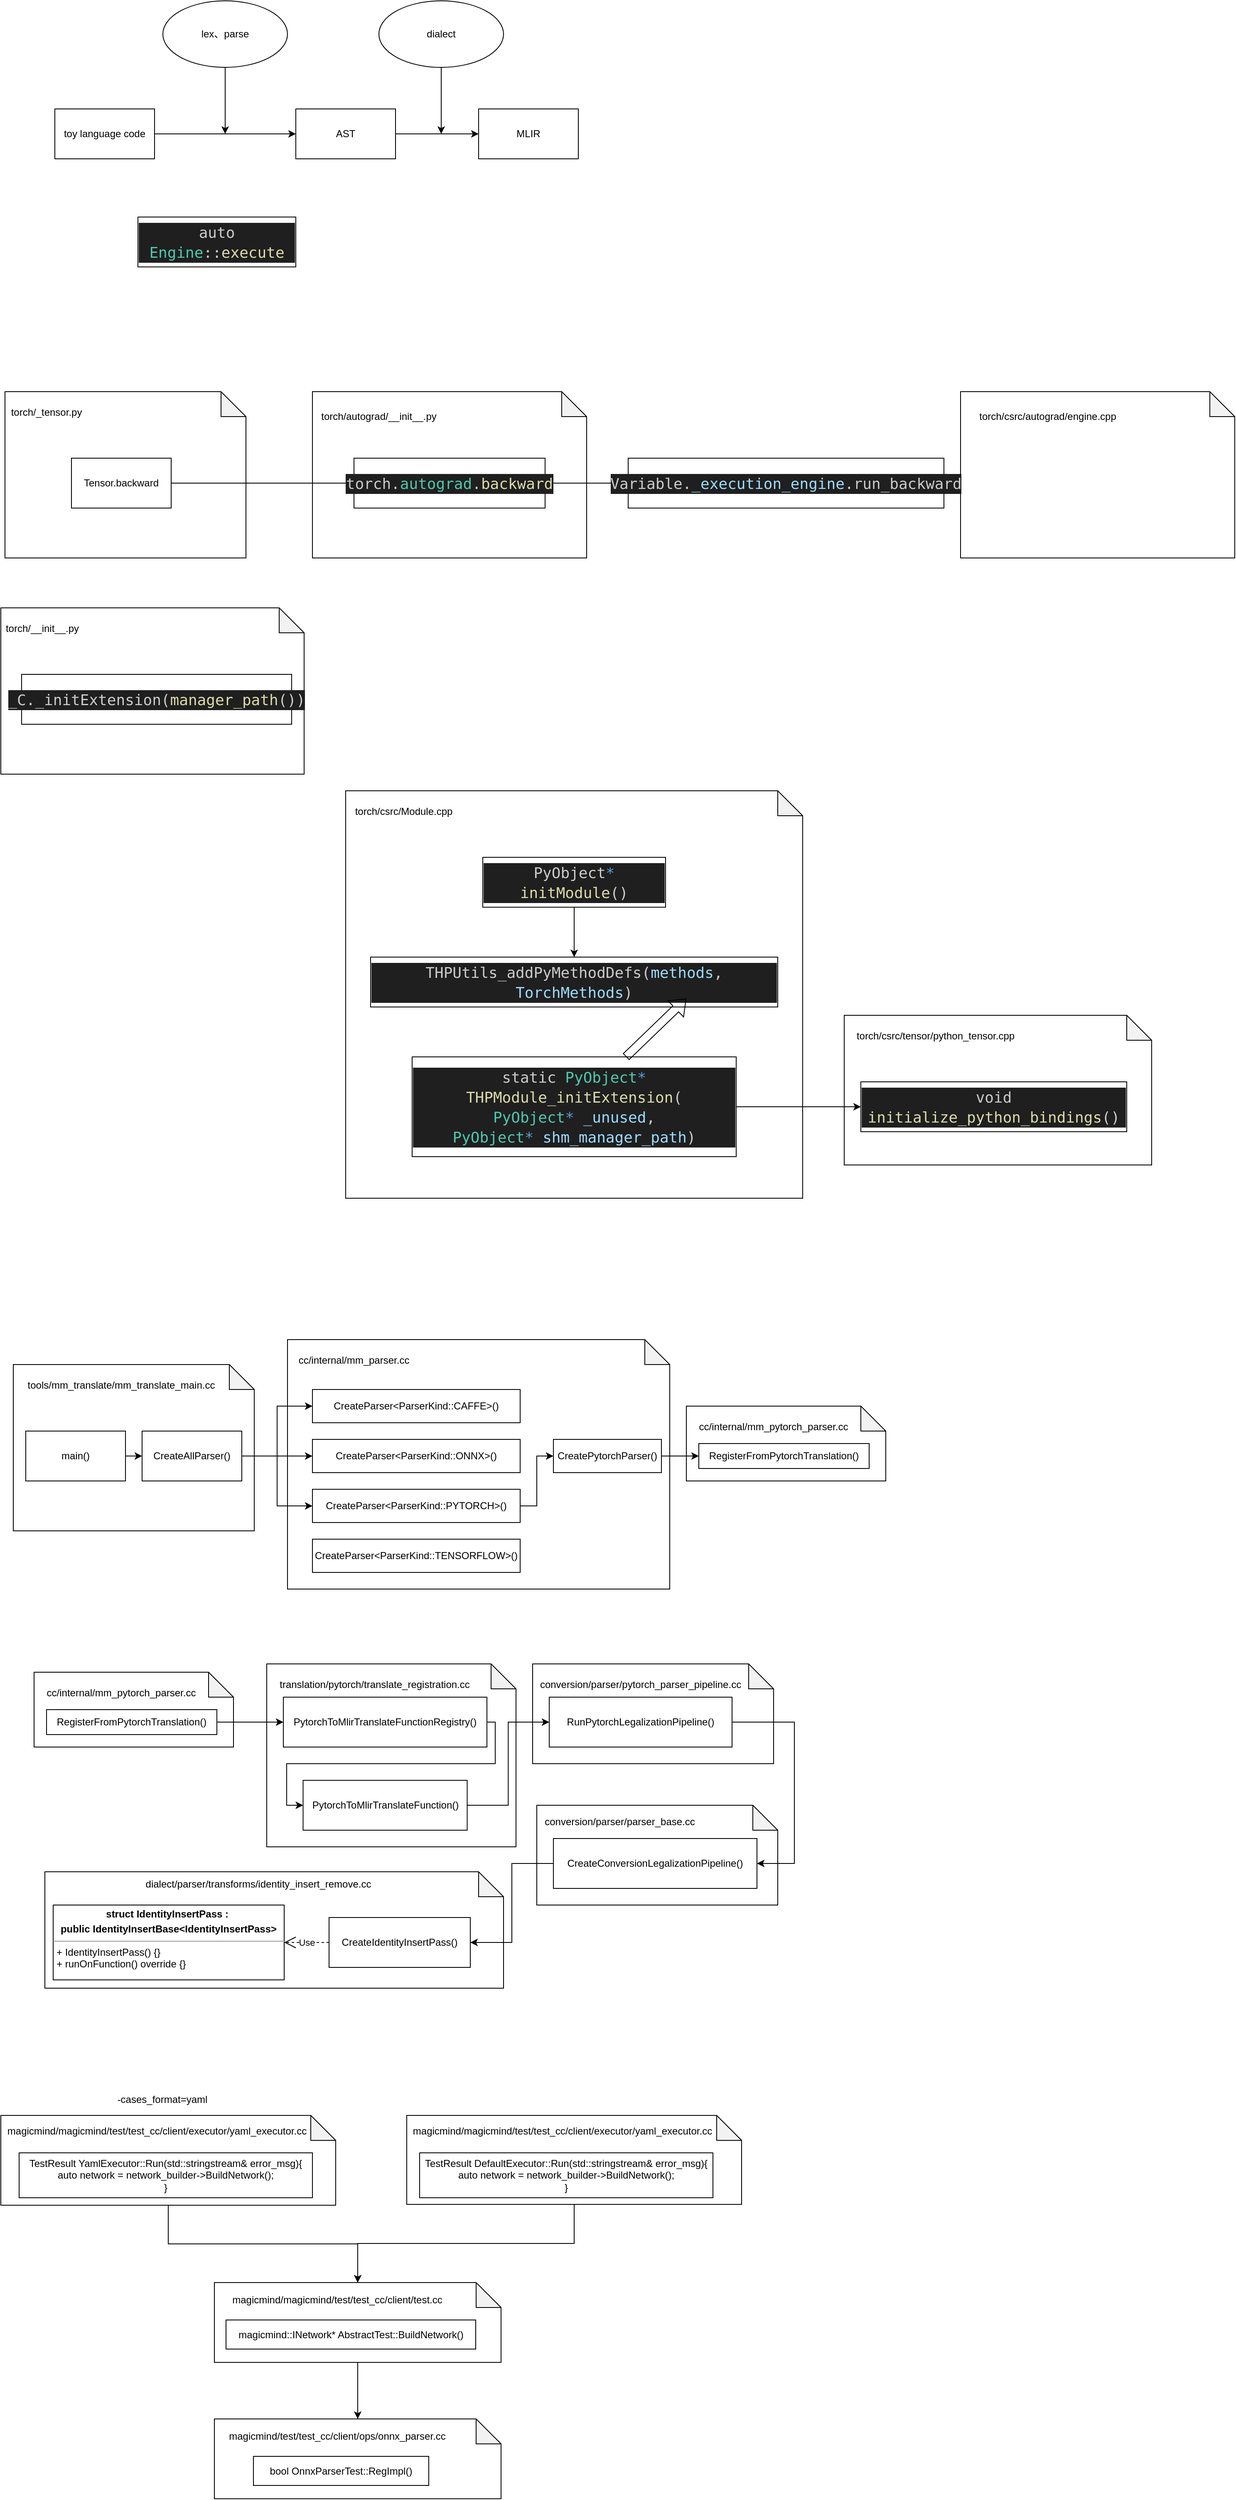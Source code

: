 <mxfile version="22.1.7" type="github">
  <diagram name="Page-1" id="DxE3iIKvWCXVfC5Ny44k">
    <mxGraphModel dx="1354" dy="771" grid="0" gridSize="10" guides="1" tooltips="1" connect="1" arrows="1" fold="1" page="0" pageScale="1" pageWidth="850" pageHeight="1100" math="0" shadow="0">
      <root>
        <mxCell id="0" />
        <mxCell id="1" parent="0" />
        <mxCell id="8K7rvJWfkNBqAx2Cw8N4-57" value="" style="shape=note;whiteSpace=wrap;html=1;backgroundOutline=1;darkOpacity=0.05;" vertex="1" parent="1">
          <mxGeometry x="78" y="2300" width="552" height="140" as="geometry" />
        </mxCell>
        <mxCell id="8K7rvJWfkNBqAx2Cw8N4-53" value="" style="shape=note;whiteSpace=wrap;html=1;backgroundOutline=1;darkOpacity=0.05;" vertex="1" parent="1">
          <mxGeometry x="670" y="2220" width="290" height="120" as="geometry" />
        </mxCell>
        <mxCell id="8K7rvJWfkNBqAx2Cw8N4-18" value="" style="shape=note;whiteSpace=wrap;html=1;backgroundOutline=1;darkOpacity=0.05;" vertex="1" parent="1">
          <mxGeometry x="850" y="1740" width="240" height="90" as="geometry" />
        </mxCell>
        <mxCell id="8K7rvJWfkNBqAx2Cw8N4-6" value="" style="shape=note;whiteSpace=wrap;html=1;backgroundOutline=1;darkOpacity=0.05;" vertex="1" parent="1">
          <mxGeometry x="370" y="1660" width="460" height="300" as="geometry" />
        </mxCell>
        <mxCell id="ChIQ4_hsvJZt-wBD8TQ4-29" value="" style="shape=note;whiteSpace=wrap;html=1;backgroundOutline=1;darkOpacity=0.05;" parent="1" vertex="1">
          <mxGeometry x="1040" y="1270" width="370" height="180" as="geometry" />
        </mxCell>
        <mxCell id="ChIQ4_hsvJZt-wBD8TQ4-19" value="" style="shape=note;whiteSpace=wrap;html=1;backgroundOutline=1;darkOpacity=0.05;" parent="1" vertex="1">
          <mxGeometry x="440" y="1000" width="550" height="490" as="geometry" />
        </mxCell>
        <mxCell id="ChIQ4_hsvJZt-wBD8TQ4-12" value="" style="shape=note;whiteSpace=wrap;html=1;backgroundOutline=1;darkOpacity=0.05;" parent="1" vertex="1">
          <mxGeometry x="1180" y="520" width="330" height="200" as="geometry" />
        </mxCell>
        <mxCell id="ChIQ4_hsvJZt-wBD8TQ4-13" value="torch/csrc/autograd/engine.cpp" style="text;html=1;strokeColor=none;fillColor=none;align=center;verticalAlign=middle;whiteSpace=wrap;rounded=0;" parent="1" vertex="1">
          <mxGeometry x="1255" y="535" width="60" height="30" as="geometry" />
        </mxCell>
        <mxCell id="ChIQ4_hsvJZt-wBD8TQ4-8" value="" style="shape=note;whiteSpace=wrap;html=1;backgroundOutline=1;darkOpacity=0.05;" parent="1" vertex="1">
          <mxGeometry x="400" y="520" width="330" height="200" as="geometry" />
        </mxCell>
        <mxCell id="ChIQ4_hsvJZt-wBD8TQ4-9" value="torch/autograd/__init__.py" style="text;html=1;strokeColor=none;fillColor=none;align=center;verticalAlign=middle;whiteSpace=wrap;rounded=0;" parent="1" vertex="1">
          <mxGeometry x="450" y="535" width="60" height="30" as="geometry" />
        </mxCell>
        <mxCell id="ChIQ4_hsvJZt-wBD8TQ4-4" value="" style="shape=note;whiteSpace=wrap;html=1;backgroundOutline=1;darkOpacity=0.05;" parent="1" vertex="1">
          <mxGeometry x="30" y="520" width="290" height="200" as="geometry" />
        </mxCell>
        <mxCell id="Lar3wEtWybTDCuJ2HaA1-9" style="edgeStyle=orthogonalEdgeStyle;rounded=0;orthogonalLoop=1;jettySize=auto;html=1;exitX=1;exitY=0.5;exitDx=0;exitDy=0;entryX=0;entryY=0.5;entryDx=0;entryDy=0;" parent="1" source="Lar3wEtWybTDCuJ2HaA1-1" target="Lar3wEtWybTDCuJ2HaA1-2" edge="1">
          <mxGeometry relative="1" as="geometry" />
        </mxCell>
        <mxCell id="Lar3wEtWybTDCuJ2HaA1-1" value="toy language code" style="rounded=0;whiteSpace=wrap;html=1;" parent="1" vertex="1">
          <mxGeometry x="90" y="180" width="120" height="60" as="geometry" />
        </mxCell>
        <mxCell id="Lar3wEtWybTDCuJ2HaA1-12" value="" style="edgeStyle=orthogonalEdgeStyle;rounded=0;orthogonalLoop=1;jettySize=auto;html=1;" parent="1" source="Lar3wEtWybTDCuJ2HaA1-2" target="Lar3wEtWybTDCuJ2HaA1-11" edge="1">
          <mxGeometry relative="1" as="geometry" />
        </mxCell>
        <mxCell id="Lar3wEtWybTDCuJ2HaA1-2" value="AST" style="whiteSpace=wrap;html=1;rounded=0;" parent="1" vertex="1">
          <mxGeometry x="380" y="180" width="120" height="60" as="geometry" />
        </mxCell>
        <mxCell id="Lar3wEtWybTDCuJ2HaA1-10" style="edgeStyle=orthogonalEdgeStyle;rounded=0;orthogonalLoop=1;jettySize=auto;html=1;exitX=0.5;exitY=1;exitDx=0;exitDy=0;" parent="1" source="Lar3wEtWybTDCuJ2HaA1-4" edge="1">
          <mxGeometry relative="1" as="geometry">
            <mxPoint x="295" y="210" as="targetPoint" />
          </mxGeometry>
        </mxCell>
        <mxCell id="Lar3wEtWybTDCuJ2HaA1-4" value="lex、parse" style="ellipse;whiteSpace=wrap;html=1;rounded=0;" parent="1" vertex="1">
          <mxGeometry x="220" y="50" width="150" height="80" as="geometry" />
        </mxCell>
        <mxCell id="Lar3wEtWybTDCuJ2HaA1-11" value="MLIR" style="whiteSpace=wrap;html=1;rounded=0;" parent="1" vertex="1">
          <mxGeometry x="600" y="180" width="120" height="60" as="geometry" />
        </mxCell>
        <mxCell id="Lar3wEtWybTDCuJ2HaA1-13" style="edgeStyle=orthogonalEdgeStyle;rounded=0;orthogonalLoop=1;jettySize=auto;html=1;exitX=0.5;exitY=1;exitDx=0;exitDy=0;" parent="1" source="Lar3wEtWybTDCuJ2HaA1-14" edge="1">
          <mxGeometry relative="1" as="geometry">
            <mxPoint x="555" y="210" as="targetPoint" />
          </mxGeometry>
        </mxCell>
        <mxCell id="Lar3wEtWybTDCuJ2HaA1-14" value="dialect" style="ellipse;whiteSpace=wrap;html=1;rounded=0;" parent="1" vertex="1">
          <mxGeometry x="480" y="50" width="150" height="80" as="geometry" />
        </mxCell>
        <mxCell id="ChIQ4_hsvJZt-wBD8TQ4-2" value="&lt;div style=&quot;color: rgb(204, 204, 204); background-color: rgb(31, 31, 31); font-family: &amp;quot;Ubuntu Mono&amp;quot;, &amp;quot;Droid Sans Mono&amp;quot;, &amp;quot;monospace&amp;quot;, monospace; font-size: 18px; line-height: 24px;&quot;&gt;auto &lt;span style=&quot;color: #4ec9b0;&quot;&gt;Engine&lt;/span&gt;::&lt;span style=&quot;color: #dcdcaa;&quot;&gt;execute&lt;/span&gt;&lt;/div&gt;" style="rounded=0;whiteSpace=wrap;html=1;" parent="1" vertex="1">
          <mxGeometry x="190" y="310" width="190" height="60" as="geometry" />
        </mxCell>
        <mxCell id="ChIQ4_hsvJZt-wBD8TQ4-7" style="edgeStyle=orthogonalEdgeStyle;rounded=0;orthogonalLoop=1;jettySize=auto;html=1;exitX=1;exitY=0.5;exitDx=0;exitDy=0;entryX=0;entryY=0.5;entryDx=0;entryDy=0;" parent="1" source="ChIQ4_hsvJZt-wBD8TQ4-3" target="ChIQ4_hsvJZt-wBD8TQ4-6" edge="1">
          <mxGeometry relative="1" as="geometry" />
        </mxCell>
        <mxCell id="ChIQ4_hsvJZt-wBD8TQ4-3" value="Tensor.backward" style="rounded=0;whiteSpace=wrap;html=1;" parent="1" vertex="1">
          <mxGeometry x="110" y="600" width="120" height="60" as="geometry" />
        </mxCell>
        <mxCell id="ChIQ4_hsvJZt-wBD8TQ4-5" value="torch/_tensor.py" style="text;html=1;strokeColor=none;fillColor=none;align=center;verticalAlign=middle;whiteSpace=wrap;rounded=0;" parent="1" vertex="1">
          <mxGeometry x="50" y="530" width="60" height="30" as="geometry" />
        </mxCell>
        <mxCell id="ChIQ4_hsvJZt-wBD8TQ4-15" style="edgeStyle=orthogonalEdgeStyle;rounded=0;orthogonalLoop=1;jettySize=auto;html=1;exitX=1;exitY=0.5;exitDx=0;exitDy=0;entryX=0;entryY=0.5;entryDx=0;entryDy=0;" parent="1" source="ChIQ4_hsvJZt-wBD8TQ4-6" target="ChIQ4_hsvJZt-wBD8TQ4-10" edge="1">
          <mxGeometry relative="1" as="geometry" />
        </mxCell>
        <mxCell id="ChIQ4_hsvJZt-wBD8TQ4-6" value="&lt;div style=&quot;color: rgb(204, 204, 204); background-color: rgb(31, 31, 31); font-family: &amp;quot;Ubuntu Mono&amp;quot;, &amp;quot;Droid Sans Mono&amp;quot;, &amp;quot;monospace&amp;quot;, monospace; font-size: 18px; line-height: 24px;&quot;&gt;torch.&lt;span style=&quot;color: #4ec9b0;&quot;&gt;autograd&lt;/span&gt;.&lt;span style=&quot;color: #dcdcaa;&quot;&gt;backward&lt;/span&gt;&lt;/div&gt;" style="rounded=0;whiteSpace=wrap;html=1;" parent="1" vertex="1">
          <mxGeometry x="450" y="600" width="230" height="60" as="geometry" />
        </mxCell>
        <mxCell id="ChIQ4_hsvJZt-wBD8TQ4-10" value="&lt;div style=&quot;color: rgb(204, 204, 204); background-color: rgb(31, 31, 31); font-family: &amp;quot;Ubuntu Mono&amp;quot;, &amp;quot;Droid Sans Mono&amp;quot;, &amp;quot;monospace&amp;quot;, monospace; font-size: 18px; line-height: 24px;&quot;&gt;Variable.&lt;span style=&quot;color: #9cdcfe;&quot;&gt;_execution_engine&lt;/span&gt;.run_backward&lt;/div&gt;" style="rounded=0;whiteSpace=wrap;html=1;" parent="1" vertex="1">
          <mxGeometry x="780" y="600" width="380" height="60" as="geometry" />
        </mxCell>
        <mxCell id="ChIQ4_hsvJZt-wBD8TQ4-16" value="" style="shape=note;whiteSpace=wrap;html=1;backgroundOutline=1;darkOpacity=0.05;" parent="1" vertex="1">
          <mxGeometry x="25" y="780" width="365" height="200" as="geometry" />
        </mxCell>
        <mxCell id="ChIQ4_hsvJZt-wBD8TQ4-17" value="&lt;div style=&quot;color: rgb(204, 204, 204); background-color: rgb(31, 31, 31); font-family: &amp;quot;Ubuntu Mono&amp;quot;, &amp;quot;Droid Sans Mono&amp;quot;, &amp;quot;monospace&amp;quot;, monospace; font-size: 18px; line-height: 24px;&quot;&gt;_C._initExtension(&lt;span style=&quot;color: #dcdcaa;&quot;&gt;manager_path&lt;/span&gt;())&lt;/div&gt;" style="rounded=0;whiteSpace=wrap;html=1;" parent="1" vertex="1">
          <mxGeometry x="50" y="860" width="325" height="60" as="geometry" />
        </mxCell>
        <mxCell id="ChIQ4_hsvJZt-wBD8TQ4-18" value="torch/__init__.py" style="text;html=1;strokeColor=none;fillColor=none;align=center;verticalAlign=middle;whiteSpace=wrap;rounded=0;" parent="1" vertex="1">
          <mxGeometry x="45" y="790" width="60" height="30" as="geometry" />
        </mxCell>
        <mxCell id="ChIQ4_hsvJZt-wBD8TQ4-25" value="" style="edgeStyle=orthogonalEdgeStyle;rounded=0;orthogonalLoop=1;jettySize=auto;html=1;" parent="1" source="ChIQ4_hsvJZt-wBD8TQ4-20" target="ChIQ4_hsvJZt-wBD8TQ4-24" edge="1">
          <mxGeometry relative="1" as="geometry" />
        </mxCell>
        <mxCell id="ChIQ4_hsvJZt-wBD8TQ4-20" value="&lt;div style=&quot;color: rgb(204, 204, 204); background-color: rgb(31, 31, 31); font-family: &amp;quot;Ubuntu Mono&amp;quot;, &amp;quot;Droid Sans Mono&amp;quot;, &amp;quot;monospace&amp;quot;, monospace; font-size: 18px; line-height: 24px;&quot;&gt;PyObject&lt;span style=&quot;color: #569cd6;&quot;&gt;*&lt;/span&gt; &lt;span style=&quot;color: #dcdcaa;&quot;&gt;initModule&lt;/span&gt;()&lt;/div&gt;" style="rounded=0;whiteSpace=wrap;html=1;" parent="1" vertex="1">
          <mxGeometry x="605" y="1080" width="220" height="60" as="geometry" />
        </mxCell>
        <mxCell id="ChIQ4_hsvJZt-wBD8TQ4-21" value="torch/csrc/Module.cpp" style="text;html=1;strokeColor=none;fillColor=none;align=center;verticalAlign=middle;whiteSpace=wrap;rounded=0;" parent="1" vertex="1">
          <mxGeometry x="480" y="1010" width="60" height="30" as="geometry" />
        </mxCell>
        <mxCell id="ChIQ4_hsvJZt-wBD8TQ4-24" value="&lt;div style=&quot;color: rgb(204, 204, 204); background-color: rgb(31, 31, 31); font-family: &amp;quot;Ubuntu Mono&amp;quot;, &amp;quot;Droid Sans Mono&amp;quot;, &amp;quot;monospace&amp;quot;, monospace; font-size: 18px; line-height: 24px;&quot;&gt;THPUtils_addPyMethodDefs(&lt;span style=&quot;color: #9cdcfe;&quot;&gt;methods&lt;/span&gt;, &lt;span style=&quot;color: #9cdcfe;&quot;&gt;TorchMethods&lt;/span&gt;)&lt;/div&gt;" style="rounded=0;whiteSpace=wrap;html=1;" parent="1" vertex="1">
          <mxGeometry x="470" y="1200" width="490" height="60" as="geometry" />
        </mxCell>
        <mxCell id="ChIQ4_hsvJZt-wBD8TQ4-32" style="edgeStyle=orthogonalEdgeStyle;rounded=0;orthogonalLoop=1;jettySize=auto;html=1;exitX=1;exitY=0.5;exitDx=0;exitDy=0;entryX=0;entryY=0.5;entryDx=0;entryDy=0;" parent="1" source="ChIQ4_hsvJZt-wBD8TQ4-26" target="ChIQ4_hsvJZt-wBD8TQ4-30" edge="1">
          <mxGeometry relative="1" as="geometry" />
        </mxCell>
        <mxCell id="ChIQ4_hsvJZt-wBD8TQ4-26" value="&lt;div style=&quot;color: rgb(204, 204, 204); background-color: rgb(31, 31, 31); font-family: &amp;quot;Ubuntu Mono&amp;quot;, &amp;quot;Droid Sans Mono&amp;quot;, &amp;quot;monospace&amp;quot;, monospace; font-size: 18px; line-height: 24px;&quot;&gt;&lt;div&gt;static &lt;span style=&quot;color: #4ec9b0;&quot;&gt;PyObject&lt;/span&gt;&lt;span style=&quot;color: #569cd6;&quot;&gt;*&lt;/span&gt; &lt;span style=&quot;color: #dcdcaa;&quot;&gt;THPModule_initExtension&lt;/span&gt;(&lt;/div&gt;&lt;div&gt;    &lt;span style=&quot;color: #4ec9b0;&quot;&gt;PyObject&lt;/span&gt;&lt;span style=&quot;color: #569cd6;&quot;&gt;*&lt;/span&gt; &lt;span style=&quot;color: #9cdcfe;&quot;&gt;_unused&lt;/span&gt;,&lt;/div&gt;&lt;div&gt;    &lt;span style=&quot;color: #4ec9b0;&quot;&gt;PyObject&lt;/span&gt;&lt;span style=&quot;color: #569cd6;&quot;&gt;*&lt;/span&gt; &lt;span style=&quot;color: #9cdcfe;&quot;&gt;shm_manager_path&lt;/span&gt;)&lt;/div&gt;&lt;/div&gt;" style="rounded=0;whiteSpace=wrap;html=1;" parent="1" vertex="1">
          <mxGeometry x="520" y="1320" width="390" height="120" as="geometry" />
        </mxCell>
        <mxCell id="ChIQ4_hsvJZt-wBD8TQ4-28" value="" style="shape=flexArrow;endArrow=classic;html=1;rounded=0;endWidth=16;endSize=5.39;strokeWidth=1;" parent="1" source="ChIQ4_hsvJZt-wBD8TQ4-26" edge="1">
          <mxGeometry width="50" height="50" relative="1" as="geometry">
            <mxPoint x="890" y="1340" as="sourcePoint" />
            <mxPoint x="850" y="1250" as="targetPoint" />
          </mxGeometry>
        </mxCell>
        <mxCell id="ChIQ4_hsvJZt-wBD8TQ4-30" value="&lt;div style=&quot;color: rgb(204, 204, 204); background-color: rgb(31, 31, 31); font-family: &amp;quot;Ubuntu Mono&amp;quot;, &amp;quot;Droid Sans Mono&amp;quot;, &amp;quot;monospace&amp;quot;, monospace; font-size: 18px; line-height: 24px;&quot;&gt;void &lt;span style=&quot;color: #dcdcaa;&quot;&gt;initialize_python_bindings&lt;/span&gt;()&lt;/div&gt;" style="rounded=0;whiteSpace=wrap;html=1;" parent="1" vertex="1">
          <mxGeometry x="1060" y="1350" width="320" height="60" as="geometry" />
        </mxCell>
        <mxCell id="ChIQ4_hsvJZt-wBD8TQ4-31" value="torch/csrc/tensor/python_tensor.cpp" style="text;html=1;strokeColor=none;fillColor=none;align=center;verticalAlign=middle;whiteSpace=wrap;rounded=0;" parent="1" vertex="1">
          <mxGeometry x="1120" y="1280" width="60" height="30" as="geometry" />
        </mxCell>
        <mxCell id="8K7rvJWfkNBqAx2Cw8N4-1" value="" style="shape=note;whiteSpace=wrap;html=1;backgroundOutline=1;darkOpacity=0.05;" vertex="1" parent="1">
          <mxGeometry x="40" y="1690" width="290" height="200" as="geometry" />
        </mxCell>
        <mxCell id="8K7rvJWfkNBqAx2Cw8N4-12" style="edgeStyle=orthogonalEdgeStyle;rounded=0;orthogonalLoop=1;jettySize=auto;html=1;exitX=1;exitY=0.5;exitDx=0;exitDy=0;entryX=0;entryY=0.5;entryDx=0;entryDy=0;" edge="1" parent="1" source="8K7rvJWfkNBqAx2Cw8N4-2" target="8K7rvJWfkNBqAx2Cw8N4-7">
          <mxGeometry relative="1" as="geometry" />
        </mxCell>
        <mxCell id="8K7rvJWfkNBqAx2Cw8N4-15" style="edgeStyle=orthogonalEdgeStyle;rounded=0;orthogonalLoop=1;jettySize=auto;html=1;exitX=1;exitY=0.5;exitDx=0;exitDy=0;entryX=0;entryY=0.5;entryDx=0;entryDy=0;" edge="1" parent="1" source="8K7rvJWfkNBqAx2Cw8N4-2" target="8K7rvJWfkNBqAx2Cw8N4-13">
          <mxGeometry relative="1" as="geometry" />
        </mxCell>
        <mxCell id="8K7rvJWfkNBqAx2Cw8N4-16" style="edgeStyle=orthogonalEdgeStyle;rounded=0;orthogonalLoop=1;jettySize=auto;html=1;exitX=1;exitY=0.5;exitDx=0;exitDy=0;entryX=0;entryY=0.5;entryDx=0;entryDy=0;" edge="1" parent="1" source="8K7rvJWfkNBqAx2Cw8N4-2" target="8K7rvJWfkNBqAx2Cw8N4-14">
          <mxGeometry relative="1" as="geometry" />
        </mxCell>
        <mxCell id="8K7rvJWfkNBqAx2Cw8N4-2" value="CreateAllParser()" style="rounded=0;whiteSpace=wrap;html=1;" vertex="1" parent="1">
          <mxGeometry x="195" y="1770" width="120" height="60" as="geometry" />
        </mxCell>
        <mxCell id="8K7rvJWfkNBqAx2Cw8N4-3" value="tools/mm_translate/mm_translate_main.cc" style="text;html=1;strokeColor=none;fillColor=none;align=center;verticalAlign=middle;whiteSpace=wrap;rounded=0;" vertex="1" parent="1">
          <mxGeometry x="140" y="1700" width="60" height="30" as="geometry" />
        </mxCell>
        <mxCell id="8K7rvJWfkNBqAx2Cw8N4-5" style="edgeStyle=orthogonalEdgeStyle;rounded=0;orthogonalLoop=1;jettySize=auto;html=1;exitX=1;exitY=0.5;exitDx=0;exitDy=0;entryX=0;entryY=0.5;entryDx=0;entryDy=0;" edge="1" parent="1" source="8K7rvJWfkNBqAx2Cw8N4-4" target="8K7rvJWfkNBqAx2Cw8N4-2">
          <mxGeometry relative="1" as="geometry" />
        </mxCell>
        <mxCell id="8K7rvJWfkNBqAx2Cw8N4-4" value="main()" style="rounded=0;whiteSpace=wrap;html=1;" vertex="1" parent="1">
          <mxGeometry x="55" y="1770" width="120" height="60" as="geometry" />
        </mxCell>
        <mxCell id="8K7rvJWfkNBqAx2Cw8N4-7" value="CreateParser&amp;lt;ParserKind::ONNX&amp;gt;()" style="rounded=0;whiteSpace=wrap;html=1;" vertex="1" parent="1">
          <mxGeometry x="400" y="1780" width="250" height="40" as="geometry" />
        </mxCell>
        <mxCell id="8K7rvJWfkNBqAx2Cw8N4-8" value="cc/internal/mm_parser.cc" style="text;html=1;strokeColor=none;fillColor=none;align=center;verticalAlign=middle;whiteSpace=wrap;rounded=0;" vertex="1" parent="1">
          <mxGeometry x="420" y="1670" width="60" height="30" as="geometry" />
        </mxCell>
        <mxCell id="8K7rvJWfkNBqAx2Cw8N4-13" value="CreateParser&amp;lt;ParserKind::CAFFE&amp;gt;()" style="rounded=0;whiteSpace=wrap;html=1;" vertex="1" parent="1">
          <mxGeometry x="400" y="1720" width="250" height="40" as="geometry" />
        </mxCell>
        <mxCell id="8K7rvJWfkNBqAx2Cw8N4-23" style="edgeStyle=orthogonalEdgeStyle;rounded=0;orthogonalLoop=1;jettySize=auto;html=1;exitX=1;exitY=0.5;exitDx=0;exitDy=0;entryX=0;entryY=0.5;entryDx=0;entryDy=0;" edge="1" parent="1" source="8K7rvJWfkNBqAx2Cw8N4-14" target="8K7rvJWfkNBqAx2Cw8N4-22">
          <mxGeometry relative="1" as="geometry" />
        </mxCell>
        <mxCell id="8K7rvJWfkNBqAx2Cw8N4-14" value="CreateParser&amp;lt;ParserKind::PYTORCH&amp;gt;()" style="rounded=0;whiteSpace=wrap;html=1;" vertex="1" parent="1">
          <mxGeometry x="400" y="1840" width="250" height="40" as="geometry" />
        </mxCell>
        <mxCell id="8K7rvJWfkNBqAx2Cw8N4-17" value="CreateParser&amp;lt;ParserKind::TENSORFLOW&amp;gt;()" style="rounded=0;whiteSpace=wrap;html=1;" vertex="1" parent="1">
          <mxGeometry x="400" y="1900" width="250" height="40" as="geometry" />
        </mxCell>
        <mxCell id="8K7rvJWfkNBqAx2Cw8N4-19" value="RegisterFromPytorchTranslation()" style="rounded=0;whiteSpace=wrap;html=1;" vertex="1" parent="1">
          <mxGeometry x="865" y="1785" width="205" height="30" as="geometry" />
        </mxCell>
        <mxCell id="8K7rvJWfkNBqAx2Cw8N4-20" value="cc/internal/mm_pytorch_parser.cc" style="text;html=1;strokeColor=none;fillColor=none;align=center;verticalAlign=middle;whiteSpace=wrap;rounded=0;" vertex="1" parent="1">
          <mxGeometry x="925" y="1750" width="60" height="30" as="geometry" />
        </mxCell>
        <mxCell id="8K7rvJWfkNBqAx2Cw8N4-21" style="edgeStyle=orthogonalEdgeStyle;rounded=0;orthogonalLoop=1;jettySize=auto;html=1;exitX=1;exitY=0.5;exitDx=0;exitDy=0;entryX=0;entryY=0.5;entryDx=0;entryDy=0;" edge="1" parent="1" source="8K7rvJWfkNBqAx2Cw8N4-22" target="8K7rvJWfkNBqAx2Cw8N4-19">
          <mxGeometry relative="1" as="geometry" />
        </mxCell>
        <mxCell id="8K7rvJWfkNBqAx2Cw8N4-22" value="CreatePytorchParser()" style="rounded=0;whiteSpace=wrap;html=1;" vertex="1" parent="1">
          <mxGeometry x="690" y="1780" width="130" height="40" as="geometry" />
        </mxCell>
        <mxCell id="8K7rvJWfkNBqAx2Cw8N4-40" value="" style="shape=note;whiteSpace=wrap;html=1;backgroundOutline=1;darkOpacity=0.05;" vertex="1" parent="1">
          <mxGeometry x="665" y="2050" width="290" height="120" as="geometry" />
        </mxCell>
        <mxCell id="8K7rvJWfkNBqAx2Cw8N4-41" value="" style="shape=note;whiteSpace=wrap;html=1;backgroundOutline=1;darkOpacity=0.05;" vertex="1" parent="1">
          <mxGeometry x="345" y="2050" width="300" height="220" as="geometry" />
        </mxCell>
        <mxCell id="8K7rvJWfkNBqAx2Cw8N4-42" value="" style="shape=note;whiteSpace=wrap;html=1;backgroundOutline=1;darkOpacity=0.05;" vertex="1" parent="1">
          <mxGeometry x="65" y="2060" width="240" height="90" as="geometry" />
        </mxCell>
        <mxCell id="8K7rvJWfkNBqAx2Cw8N4-43" style="edgeStyle=orthogonalEdgeStyle;rounded=0;orthogonalLoop=1;jettySize=auto;html=1;exitX=1;exitY=0.5;exitDx=0;exitDy=0;entryX=0;entryY=0.5;entryDx=0;entryDy=0;" edge="1" parent="1" source="8K7rvJWfkNBqAx2Cw8N4-44" target="8K7rvJWfkNBqAx2Cw8N4-50">
          <mxGeometry relative="1" as="geometry" />
        </mxCell>
        <mxCell id="8K7rvJWfkNBqAx2Cw8N4-44" value="RegisterFromPytorchTranslation()" style="rounded=0;whiteSpace=wrap;html=1;" vertex="1" parent="1">
          <mxGeometry x="80" y="2105" width="205" height="30" as="geometry" />
        </mxCell>
        <mxCell id="8K7rvJWfkNBqAx2Cw8N4-45" value="cc/internal/mm_pytorch_parser.cc" style="text;html=1;strokeColor=none;fillColor=none;align=center;verticalAlign=middle;whiteSpace=wrap;rounded=0;" vertex="1" parent="1">
          <mxGeometry x="140" y="2070" width="60" height="30" as="geometry" />
        </mxCell>
        <mxCell id="8K7rvJWfkNBqAx2Cw8N4-46" style="edgeStyle=orthogonalEdgeStyle;rounded=0;orthogonalLoop=1;jettySize=auto;html=1;exitX=1;exitY=0.5;exitDx=0;exitDy=0;entryX=0;entryY=0.5;entryDx=0;entryDy=0;" edge="1" parent="1" source="8K7rvJWfkNBqAx2Cw8N4-47" target="8K7rvJWfkNBqAx2Cw8N4-52">
          <mxGeometry relative="1" as="geometry" />
        </mxCell>
        <mxCell id="8K7rvJWfkNBqAx2Cw8N4-47" value="PytorchToMlirTranslateFunction()" style="rounded=0;whiteSpace=wrap;html=1;" vertex="1" parent="1">
          <mxGeometry x="388.75" y="2190" width="197.5" height="60" as="geometry" />
        </mxCell>
        <mxCell id="8K7rvJWfkNBqAx2Cw8N4-48" value="translation/pytorch/translate_registration.cc" style="text;html=1;strokeColor=none;fillColor=none;align=center;verticalAlign=middle;whiteSpace=wrap;rounded=0;" vertex="1" parent="1">
          <mxGeometry x="445" y="2060" width="60" height="30" as="geometry" />
        </mxCell>
        <mxCell id="8K7rvJWfkNBqAx2Cw8N4-49" style="edgeStyle=orthogonalEdgeStyle;rounded=0;orthogonalLoop=1;jettySize=auto;html=1;exitX=1;exitY=0.5;exitDx=0;exitDy=0;entryX=0;entryY=0.5;entryDx=0;entryDy=0;" edge="1" parent="1" source="8K7rvJWfkNBqAx2Cw8N4-50" target="8K7rvJWfkNBqAx2Cw8N4-47">
          <mxGeometry relative="1" as="geometry">
            <Array as="points">
              <mxPoint x="620" y="2120" />
              <mxPoint x="620" y="2170" />
              <mxPoint x="369" y="2170" />
              <mxPoint x="369" y="2220" />
            </Array>
          </mxGeometry>
        </mxCell>
        <mxCell id="8K7rvJWfkNBqAx2Cw8N4-50" value="PytorchToMlirTranslateFunctionRegistry()" style="rounded=0;html=1;whiteSpace=wrap;" vertex="1" parent="1">
          <mxGeometry x="365" y="2090" width="245" height="60" as="geometry" />
        </mxCell>
        <mxCell id="8K7rvJWfkNBqAx2Cw8N4-51" value="conversion/parser/pytorch_parser_pipeline.cc" style="text;html=1;strokeColor=none;fillColor=none;align=center;verticalAlign=middle;whiteSpace=wrap;rounded=0;" vertex="1" parent="1">
          <mxGeometry x="765" y="2060" width="60" height="30" as="geometry" />
        </mxCell>
        <mxCell id="8K7rvJWfkNBqAx2Cw8N4-56" style="edgeStyle=orthogonalEdgeStyle;rounded=0;orthogonalLoop=1;jettySize=auto;html=1;exitX=1;exitY=0.5;exitDx=0;exitDy=0;entryX=1;entryY=0.5;entryDx=0;entryDy=0;" edge="1" parent="1" source="8K7rvJWfkNBqAx2Cw8N4-52" target="8K7rvJWfkNBqAx2Cw8N4-55">
          <mxGeometry relative="1" as="geometry">
            <mxPoint x="990" y="2120" as="targetPoint" />
            <Array as="points">
              <mxPoint x="980" y="2120" />
              <mxPoint x="980" y="2290" />
            </Array>
          </mxGeometry>
        </mxCell>
        <mxCell id="8K7rvJWfkNBqAx2Cw8N4-52" value="RunPytorchLegalizationPipeline()" style="rounded=0;html=1;whiteSpace=wrap;" vertex="1" parent="1">
          <mxGeometry x="685" y="2090" width="220" height="60" as="geometry" />
        </mxCell>
        <mxCell id="8K7rvJWfkNBqAx2Cw8N4-54" value="conversion/parser/parser_base.cc" style="text;html=1;strokeColor=none;fillColor=none;align=center;verticalAlign=middle;whiteSpace=wrap;rounded=0;" vertex="1" parent="1">
          <mxGeometry x="740" y="2225" width="60" height="30" as="geometry" />
        </mxCell>
        <mxCell id="8K7rvJWfkNBqAx2Cw8N4-78" style="edgeStyle=orthogonalEdgeStyle;rounded=0;orthogonalLoop=1;jettySize=auto;html=1;exitX=0;exitY=0.5;exitDx=0;exitDy=0;entryX=1;entryY=0.5;entryDx=0;entryDy=0;" edge="1" parent="1" source="8K7rvJWfkNBqAx2Cw8N4-55" target="8K7rvJWfkNBqAx2Cw8N4-59">
          <mxGeometry relative="1" as="geometry">
            <mxPoint x="710" y="2480" as="targetPoint" />
          </mxGeometry>
        </mxCell>
        <mxCell id="8K7rvJWfkNBqAx2Cw8N4-55" value="CreateConversionLegalizationPipeline()" style="rounded=0;html=1;whiteSpace=wrap;" vertex="1" parent="1">
          <mxGeometry x="690" y="2260" width="245" height="60" as="geometry" />
        </mxCell>
        <mxCell id="8K7rvJWfkNBqAx2Cw8N4-58" value="dialect/parser/transforms/identity_insert_remove.cc" style="text;html=1;strokeColor=none;fillColor=none;align=center;verticalAlign=middle;whiteSpace=wrap;rounded=0;" vertex="1" parent="1">
          <mxGeometry x="305" y="2300" width="60" height="30" as="geometry" />
        </mxCell>
        <mxCell id="8K7rvJWfkNBqAx2Cw8N4-59" value="CreateIdentityInsertPass()" style="rounded=0;html=1;whiteSpace=wrap;" vertex="1" parent="1">
          <mxGeometry x="420" y="2355" width="170" height="60" as="geometry" />
        </mxCell>
        <mxCell id="8K7rvJWfkNBqAx2Cw8N4-71" value="&lt;p style=&quot;text-align: center; margin: 4px 0px 0px;&quot;&gt;&lt;b&gt;struct IdentityInsertPass :&amp;nbsp;&lt;/b&gt;&lt;/p&gt;&lt;p style=&quot;text-align: center; margin: 4px 0px 0px;&quot;&gt;&lt;b&gt;public IdentityInsertBase&amp;lt;IdentityInsertPass&amp;gt;&lt;/b&gt;&lt;br&gt;&lt;/p&gt;&lt;hr size=&quot;1&quot;&gt;&lt;p style=&quot;margin:0px;margin-left:4px;&quot;&gt;&lt;/p&gt;&lt;p style=&quot;margin:0px;margin-left:4px;&quot;&gt;+&amp;nbsp;&lt;span style=&quot;border-color: var(--border-color); text-align: center; background-color: initial;&quot;&gt;IdentityInsertPass&lt;/span&gt;() {}&lt;/p&gt;&lt;p style=&quot;margin:0px;margin-left:4px;&quot;&gt;+&amp;nbsp;runOnFunction() override {}&lt;/p&gt;" style="verticalAlign=top;align=left;overflow=fill;fontSize=12;fontFamily=Helvetica;html=1;whiteSpace=wrap;" vertex="1" parent="1">
          <mxGeometry x="88" y="2340" width="278" height="90" as="geometry" />
        </mxCell>
        <mxCell id="8K7rvJWfkNBqAx2Cw8N4-77" value="Use" style="endArrow=open;endSize=12;dashed=1;html=1;rounded=0;entryX=1;entryY=0.5;entryDx=0;entryDy=0;exitX=0;exitY=0.5;exitDx=0;exitDy=0;" edge="1" parent="1" source="8K7rvJWfkNBqAx2Cw8N4-59" target="8K7rvJWfkNBqAx2Cw8N4-71">
          <mxGeometry width="160" relative="1" as="geometry">
            <mxPoint x="430" y="2500" as="sourcePoint" />
            <mxPoint x="675" y="2490" as="targetPoint" />
          </mxGeometry>
        </mxCell>
        <mxCell id="8K7rvJWfkNBqAx2Cw8N4-79" value="" style="shape=note;whiteSpace=wrap;html=1;backgroundOutline=1;darkOpacity=0.05;" vertex="1" parent="1">
          <mxGeometry x="25" y="2593" width="403" height="108" as="geometry" />
        </mxCell>
        <mxCell id="8K7rvJWfkNBqAx2Cw8N4-80" value="TestResult YamlExecutor::Run(std::stringstream&amp;amp; error_msg){&lt;br&gt;auto network = network_builder-&amp;gt;BuildNetwork();&lt;br&gt;}" style="rounded=0;whiteSpace=wrap;html=1;" vertex="1" parent="1">
          <mxGeometry x="47" y="2638" width="353" height="54" as="geometry" />
        </mxCell>
        <mxCell id="8K7rvJWfkNBqAx2Cw8N4-81" value="magicmind/magicmind/test/test_cc/client/executor/yaml_executor.cc" style="text;html=1;strokeColor=none;fillColor=none;align=center;verticalAlign=middle;whiteSpace=wrap;rounded=0;" vertex="1" parent="1">
          <mxGeometry x="182.5" y="2597" width="60" height="30" as="geometry" />
        </mxCell>
        <mxCell id="8K7rvJWfkNBqAx2Cw8N4-82" value="" style="shape=note;whiteSpace=wrap;html=1;backgroundOutline=1;darkOpacity=0.05;" vertex="1" parent="1">
          <mxGeometry x="513.5" y="2593" width="403" height="107" as="geometry" />
        </mxCell>
        <mxCell id="8K7rvJWfkNBqAx2Cw8N4-84" value="magicmind/magicmind/test/test_cc/client/executor/yaml_executor.cc" style="text;html=1;strokeColor=none;fillColor=none;align=center;verticalAlign=middle;whiteSpace=wrap;rounded=0;" vertex="1" parent="1">
          <mxGeometry x="671" y="2597" width="60" height="30" as="geometry" />
        </mxCell>
        <mxCell id="8K7rvJWfkNBqAx2Cw8N4-85" value="TestResult DefaultExecutor::Run(std::stringstream&amp;amp; error_msg){&lt;br&gt;auto network = network_builder-&amp;gt;BuildNetwork();&lt;br&gt;}" style="rounded=0;whiteSpace=wrap;html=1;" vertex="1" parent="1">
          <mxGeometry x="529" y="2638" width="353" height="54" as="geometry" />
        </mxCell>
        <mxCell id="8K7rvJWfkNBqAx2Cw8N4-89" value="" style="shape=note;whiteSpace=wrap;html=1;backgroundOutline=1;darkOpacity=0.05;" vertex="1" parent="1">
          <mxGeometry x="282" y="2794" width="345" height="96" as="geometry" />
        </mxCell>
        <mxCell id="8K7rvJWfkNBqAx2Cw8N4-90" value="magicmind/magicmind/test/test_cc/client/test.cc" style="text;html=1;strokeColor=none;fillColor=none;align=center;verticalAlign=middle;whiteSpace=wrap;rounded=0;" vertex="1" parent="1">
          <mxGeometry x="400" y="2800" width="60" height="30" as="geometry" />
        </mxCell>
        <mxCell id="8K7rvJWfkNBqAx2Cw8N4-91" value="magicmind::INetwork* AbstractTest::BuildNetwork()" style="rounded=0;whiteSpace=wrap;html=1;" vertex="1" parent="1">
          <mxGeometry x="296" y="2839" width="300.5" height="35" as="geometry" />
        </mxCell>
        <mxCell id="8K7rvJWfkNBqAx2Cw8N4-92" style="edgeStyle=orthogonalEdgeStyle;rounded=0;orthogonalLoop=1;jettySize=auto;html=1;exitX=0.5;exitY=1;exitDx=0;exitDy=0;exitPerimeter=0;entryX=0.5;entryY=0;entryDx=0;entryDy=0;entryPerimeter=0;" edge="1" parent="1" source="8K7rvJWfkNBqAx2Cw8N4-82" target="8K7rvJWfkNBqAx2Cw8N4-89">
          <mxGeometry relative="1" as="geometry" />
        </mxCell>
        <mxCell id="8K7rvJWfkNBqAx2Cw8N4-93" style="edgeStyle=orthogonalEdgeStyle;rounded=0;orthogonalLoop=1;jettySize=auto;html=1;exitX=0.5;exitY=1;exitDx=0;exitDy=0;exitPerimeter=0;entryX=0.5;entryY=0;entryDx=0;entryDy=0;entryPerimeter=0;" edge="1" parent="1" source="8K7rvJWfkNBqAx2Cw8N4-79" target="8K7rvJWfkNBqAx2Cw8N4-89">
          <mxGeometry relative="1" as="geometry" />
        </mxCell>
        <mxCell id="8K7rvJWfkNBqAx2Cw8N4-94" value="" style="shape=note;whiteSpace=wrap;html=1;backgroundOutline=1;darkOpacity=0.05;" vertex="1" parent="1">
          <mxGeometry x="282" y="2958" width="345" height="96" as="geometry" />
        </mxCell>
        <mxCell id="8K7rvJWfkNBqAx2Cw8N4-95" value="magicmind/test/test_cc/client/ops/onnx_parser.cc" style="text;html=1;strokeColor=none;fillColor=none;align=center;verticalAlign=middle;whiteSpace=wrap;rounded=0;" vertex="1" parent="1">
          <mxGeometry x="400" y="2964" width="60" height="30" as="geometry" />
        </mxCell>
        <mxCell id="8K7rvJWfkNBqAx2Cw8N4-96" value="bool OnnxParserTest::RegImpl()" style="rounded=0;whiteSpace=wrap;html=1;" vertex="1" parent="1">
          <mxGeometry x="329" y="3003" width="211" height="35" as="geometry" />
        </mxCell>
        <mxCell id="8K7rvJWfkNBqAx2Cw8N4-97" style="edgeStyle=orthogonalEdgeStyle;rounded=0;orthogonalLoop=1;jettySize=auto;html=1;exitX=0.5;exitY=1;exitDx=0;exitDy=0;exitPerimeter=0;entryX=0.5;entryY=0;entryDx=0;entryDy=0;entryPerimeter=0;" edge="1" parent="1" source="8K7rvJWfkNBqAx2Cw8N4-89" target="8K7rvJWfkNBqAx2Cw8N4-94">
          <mxGeometry relative="1" as="geometry" />
        </mxCell>
        <mxCell id="8K7rvJWfkNBqAx2Cw8N4-98" value="-cases_format=yaml" style="text;html=1;strokeColor=none;fillColor=none;align=center;verticalAlign=middle;whiteSpace=wrap;rounded=0;" vertex="1" parent="1">
          <mxGeometry x="157" y="2559" width="125" height="30" as="geometry" />
        </mxCell>
      </root>
    </mxGraphModel>
  </diagram>
</mxfile>
